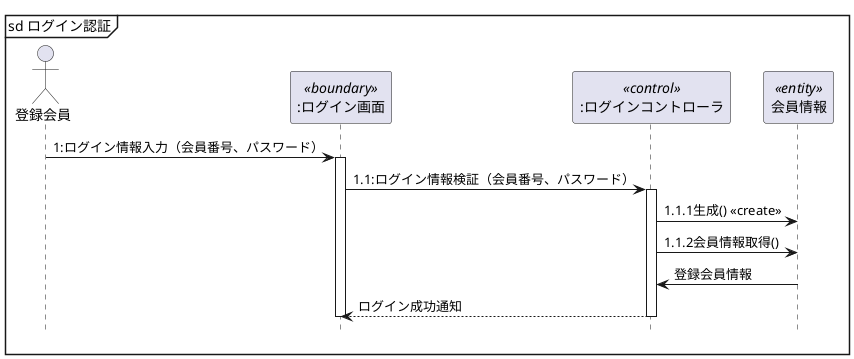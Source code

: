 @startuml
hide footbox
Actor 登録会員 as member
participant ":ログイン画面" as boundary <<boundary>>
participant ":ログインコントローラ" as control <<control>>
participant "会員情報" as entity <<entity>>
mainframe sd ログイン認証
member -> boundary : 1:ログイン情報入力（会員番号、パスワード）
activate boundary
boundary -> control : 1.1:ログイン情報検証（会員番号、パスワード）
 activate control
    ' create entity
    control -> entity :1.1.1生成() <<create>>
        control -> entity : 1.1.2会員情報取得()
        control <- entity : 登録会員情報
        ' deactivate entity
        boundary <-- control : ログイン成功通知
        deactivate control
    deactivate boundary
' control -> entity : <<create>>\n1.1.1生成():
' control -> entity : 1.1.2会員情報取得():<<create>>
' control <- entity : 登録会員情報
@enduml